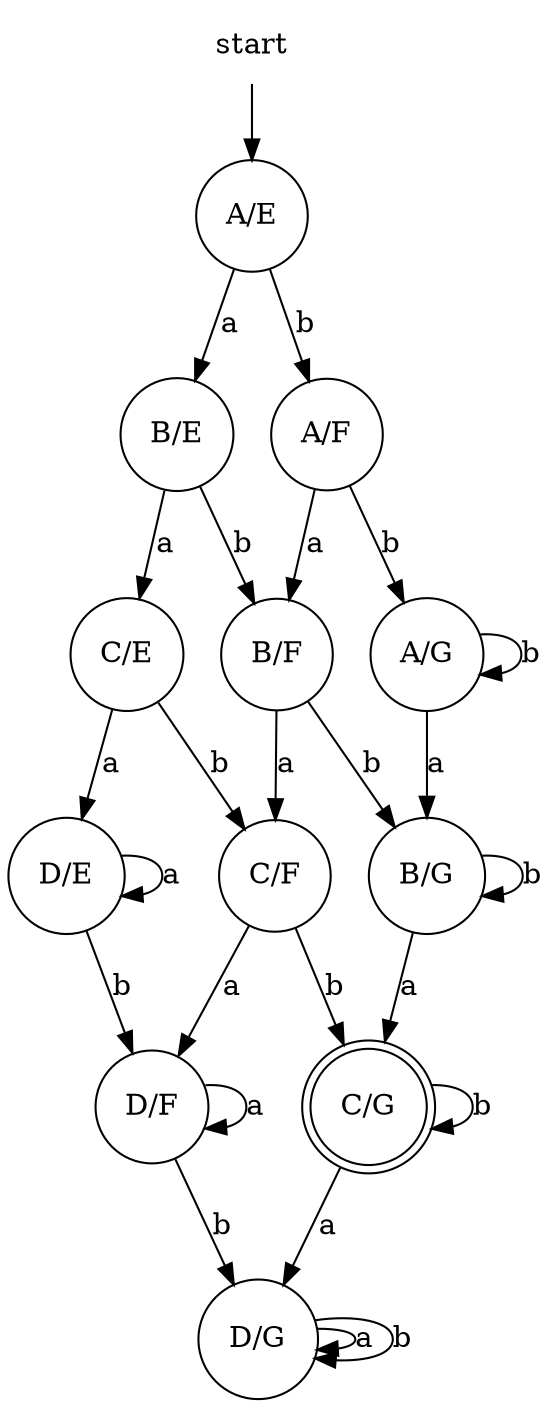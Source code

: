 digraph automaton {
    node [shape=none]; start;
    node [shape=doublecircle]; "C/G";
    node [shape=circle];
    start -> "A/E";
    "A/E" -> "B/E" [label="a"];
    "A/E" -> "A/F" [label="b"];
    "A/F" -> "B/F" [label="a"];
    "A/F" -> "A/G" [label="b"];
    "A/G" -> "B/G" [label="a"];
    "A/G" -> "A/G" [label="b"];
    "B/E" -> "C/E" [label="a"];
    "B/E" -> "B/F" [label="b"];
    "B/F" -> "C/F" [label="a"];
    "B/F" -> "B/G" [label="b"];
    "B/G" -> "C/G" [label="a"];
    "B/G" -> "B/G" [label="b"];
    "C/E" -> "D/E" [label="a"];
    "C/E" -> "C/F" [label="b"];
    "C/F" -> "D/F" [label="a"];
    "C/F" -> "C/G" [label="b"];
    "C/G" -> "D/G" [label="a"];
    "C/G" -> "C/G" [label="b"];
    "D/E" -> "D/E" [label="a"];
    "D/E" -> "D/F" [label="b"];
    "D/F" -> "D/F" [label="a"];
    "D/F" -> "D/G" [label="b"];
    "D/G" -> "D/G" [label="a"];
    "D/G" -> "D/G" [label="b"];
}
